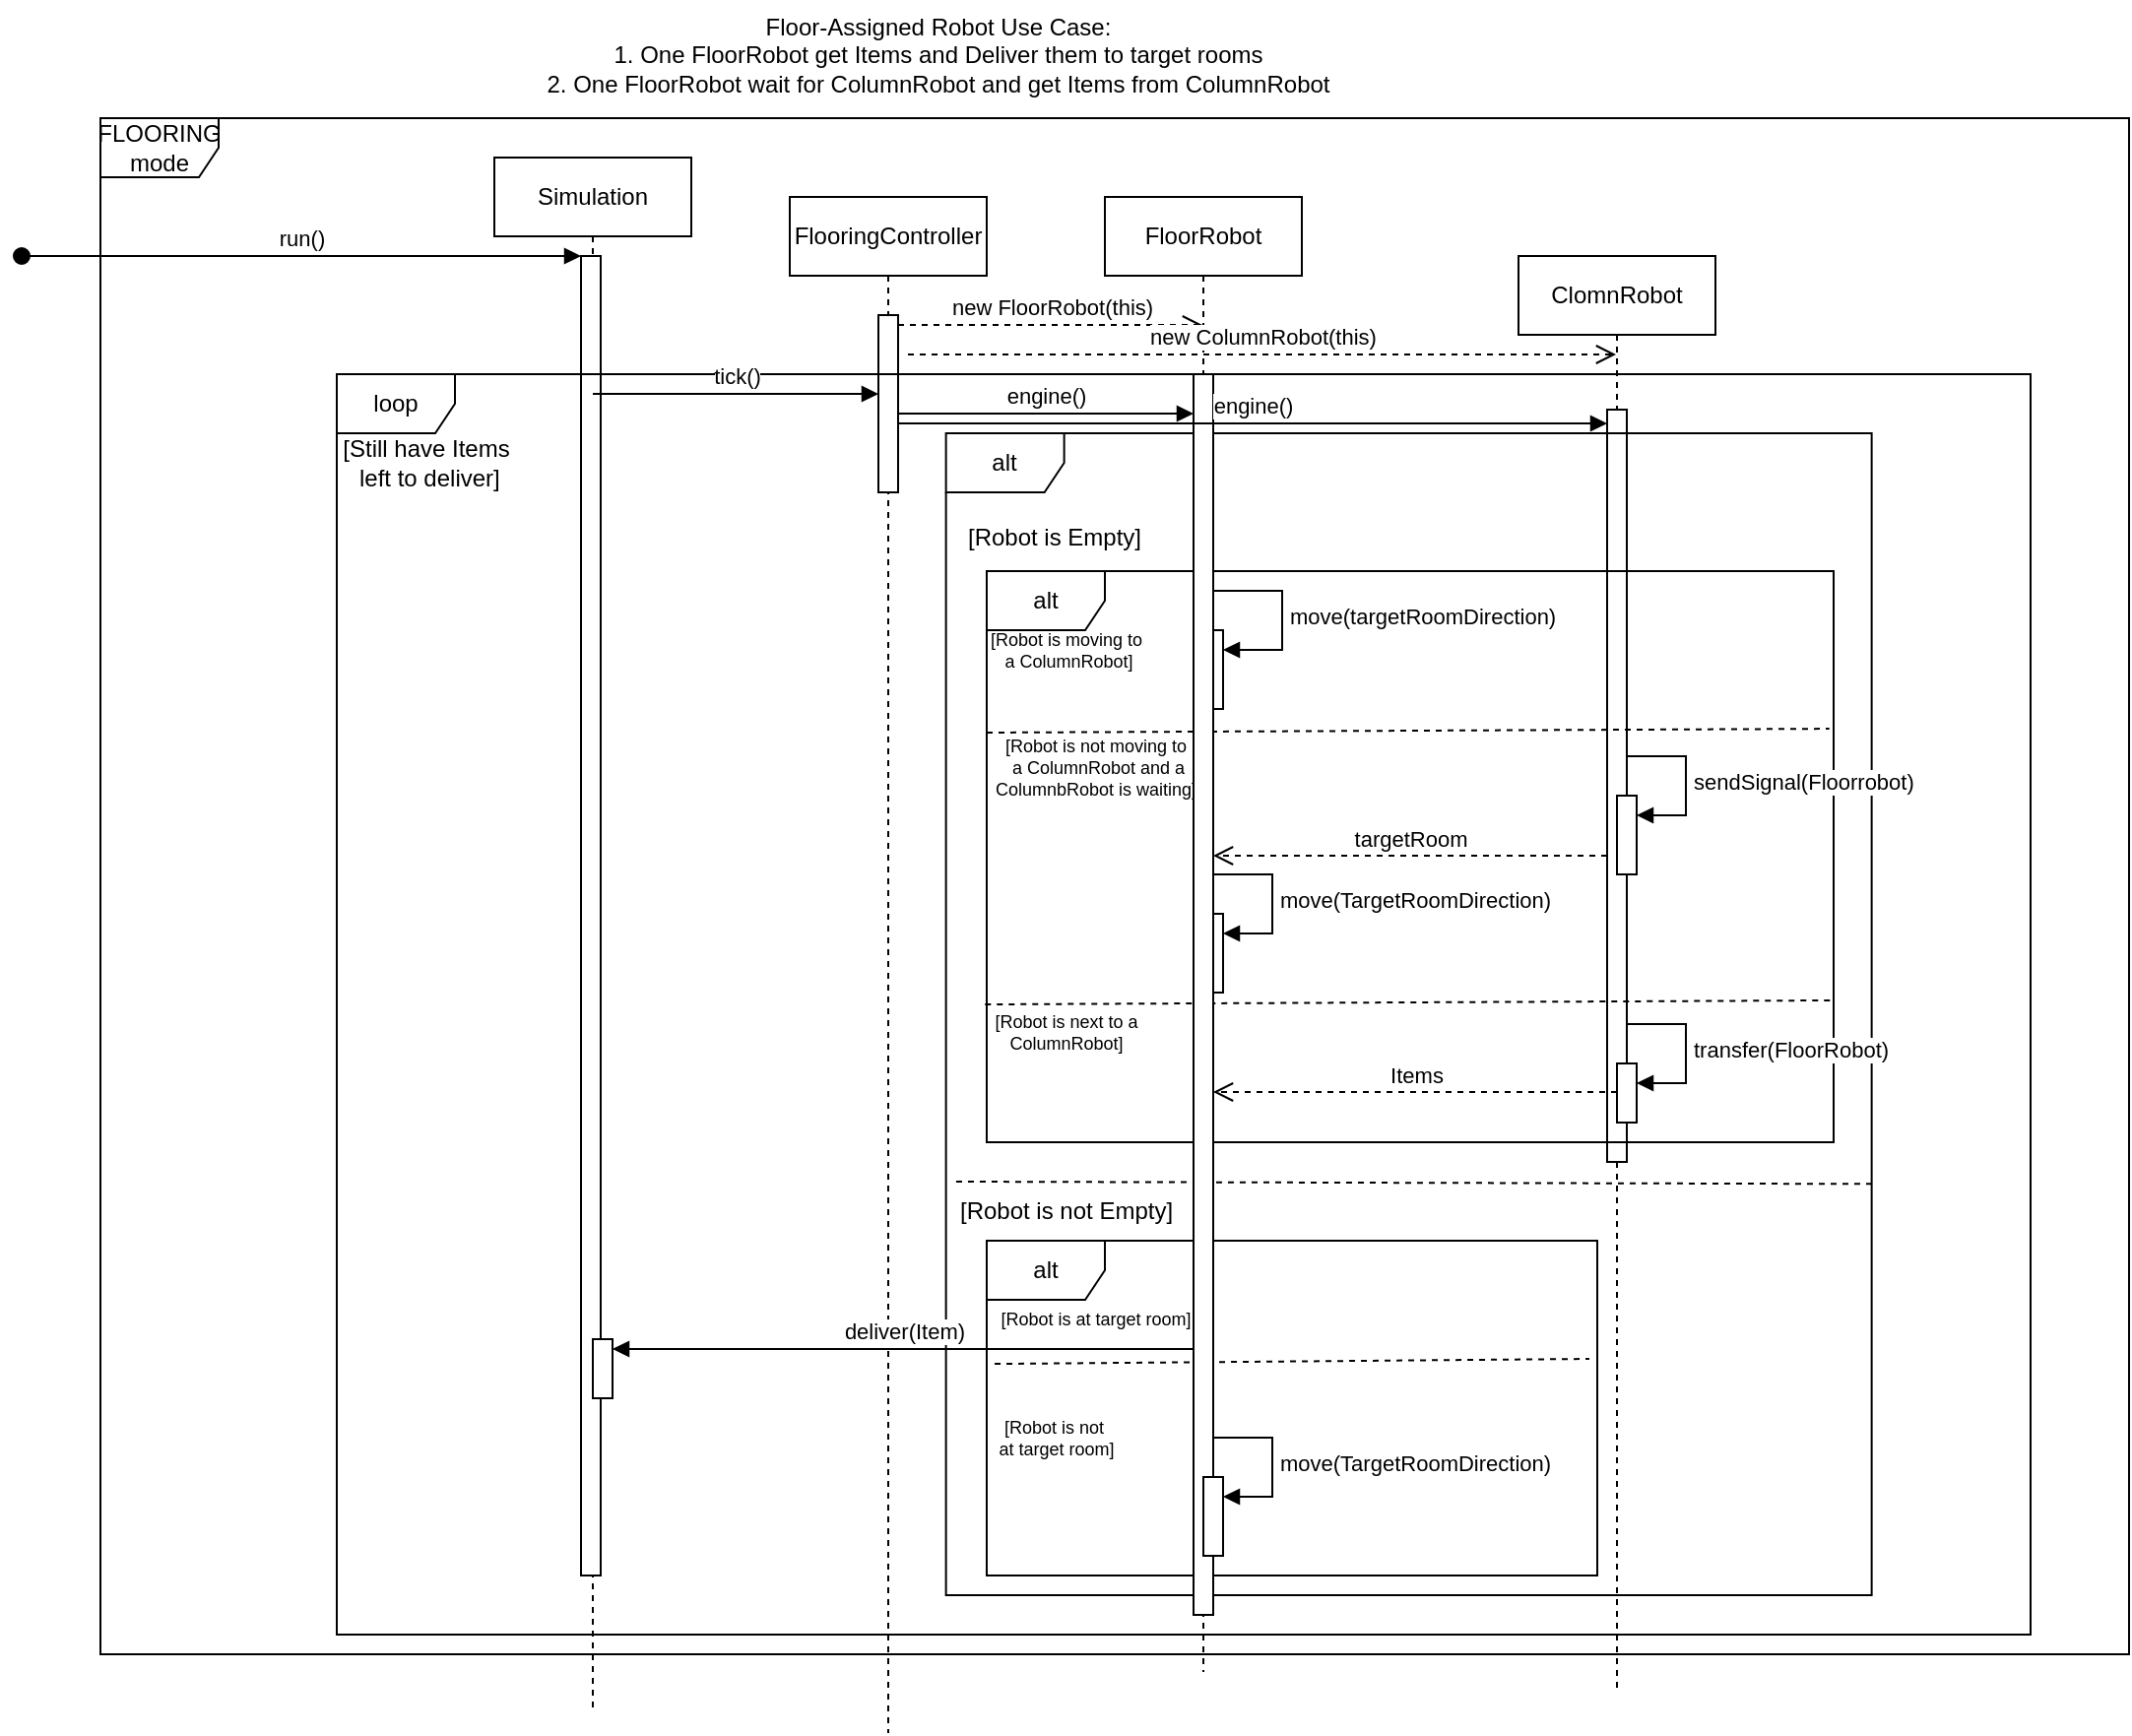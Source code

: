 <mxfile version="24.7.5">
  <diagram name="Page-1" id="7PToqkneeD9nZiC2fNRR">
    <mxGraphModel dx="2659" dy="980" grid="1" gridSize="10" guides="1" tooltips="1" connect="1" arrows="1" fold="1" page="1" pageScale="1" pageWidth="850" pageHeight="1100" math="0" shadow="0">
      <root>
        <mxCell id="0" />
        <mxCell id="1" parent="0" />
        <mxCell id="Y1eAxP1NSGM78JbsiO_W-12" value="ClomnRobot" style="shape=umlLifeline;perimeter=lifelinePerimeter;whiteSpace=wrap;html=1;container=1;dropTarget=0;collapsible=0;recursiveResize=0;outlineConnect=0;portConstraint=eastwest;newEdgeStyle={&quot;curved&quot;:0,&quot;rounded&quot;:0};" parent="1" vertex="1">
          <mxGeometry x="450" y="190" width="100" height="730" as="geometry" />
        </mxCell>
        <mxCell id="Y1eAxP1NSGM78JbsiO_W-22" value="" style="html=1;points=[[0,0,0,0,5],[0,1,0,0,-5],[1,0,0,0,5],[1,1,0,0,-5]];perimeter=orthogonalPerimeter;outlineConnect=0;targetShapes=umlLifeline;portConstraint=eastwest;newEdgeStyle={&quot;curved&quot;:0,&quot;rounded&quot;:0};" parent="1" vertex="1">
          <mxGeometry x="495" y="268" width="10" height="382" as="geometry" />
        </mxCell>
        <mxCell id="Y1eAxP1NSGM78JbsiO_W-1" value="FlooringController" style="shape=umlLifeline;perimeter=lifelinePerimeter;whiteSpace=wrap;html=1;container=1;dropTarget=0;collapsible=0;recursiveResize=0;outlineConnect=0;portConstraint=eastwest;newEdgeStyle={&quot;curved&quot;:0,&quot;rounded&quot;:0};" parent="1" vertex="1">
          <mxGeometry x="80" y="160" width="100" height="780" as="geometry" />
        </mxCell>
        <mxCell id="Y1eAxP1NSGM78JbsiO_W-3" value="" style="html=1;points=[[0,0,0,0,5],[0,1,0,0,-5],[1,0,0,0,5],[1,1,0,0,-5]];perimeter=orthogonalPerimeter;outlineConnect=0;targetShapes=umlLifeline;portConstraint=eastwest;newEdgeStyle={&quot;curved&quot;:0,&quot;rounded&quot;:0};" parent="Y1eAxP1NSGM78JbsiO_W-1" vertex="1">
          <mxGeometry x="45" y="60" width="10" height="90" as="geometry" />
        </mxCell>
        <mxCell id="Y1eAxP1NSGM78JbsiO_W-2" value="Floor-Assigned Robot Use Case:&lt;div&gt;1. One FloorRobot get Items and Deliver them to target rooms&lt;/div&gt;&lt;div&gt;2. One FloorRobot wait for ColumnRobot and get Items from ColumnRobot&lt;/div&gt;&lt;div&gt;&lt;br&gt;&lt;/div&gt;" style="text;html=1;align=center;verticalAlign=middle;resizable=0;points=[];autosize=1;strokeColor=none;fillColor=none;" parent="1" vertex="1">
          <mxGeometry x="-55" y="60" width="420" height="70" as="geometry" />
        </mxCell>
        <mxCell id="Y1eAxP1NSGM78JbsiO_W-5" value="FloorRobot" style="shape=umlLifeline;perimeter=lifelinePerimeter;whiteSpace=wrap;html=1;container=0;dropTarget=0;collapsible=0;recursiveResize=0;outlineConnect=0;portConstraint=eastwest;newEdgeStyle={&quot;curved&quot;:0,&quot;rounded&quot;:0};" parent="1" vertex="1">
          <mxGeometry x="240" y="160" width="100" height="749" as="geometry" />
        </mxCell>
        <mxCell id="Y1eAxP1NSGM78JbsiO_W-7" value="engine()" style="html=1;verticalAlign=bottom;endArrow=block;curved=0;rounded=0;entryX=0;entryY=0;entryDx=0;entryDy=5;" parent="1" edge="1">
          <mxGeometry relative="1" as="geometry">
            <mxPoint x="135" y="270.0" as="sourcePoint" />
            <mxPoint x="285" y="270.0" as="targetPoint" />
          </mxGeometry>
        </mxCell>
        <mxCell id="Y1eAxP1NSGM78JbsiO_W-9" value="alt" style="shape=umlFrame;whiteSpace=wrap;html=1;pointerEvents=0;" parent="1" vertex="1">
          <mxGeometry x="159.32" y="280" width="470" height="590" as="geometry" />
        </mxCell>
        <mxCell id="Y1eAxP1NSGM78JbsiO_W-10" value="[Robot is Empty]" style="text;html=1;align=center;verticalAlign=middle;resizable=0;points=[];autosize=1;strokeColor=none;fillColor=none;" parent="1" vertex="1">
          <mxGeometry x="159.318" y="318" width="110" height="30" as="geometry" />
        </mxCell>
        <mxCell id="Y1eAxP1NSGM78JbsiO_W-14" value="alt" style="shape=umlFrame;whiteSpace=wrap;html=1;pointerEvents=0;" parent="1" vertex="1">
          <mxGeometry x="180" y="350" width="430" height="290" as="geometry" />
        </mxCell>
        <mxCell id="Y1eAxP1NSGM78JbsiO_W-15" value="[Robot is moving to&lt;div style=&quot;font-size: 9px;&quot;&gt;&amp;nbsp;a ColumnRobot]&lt;/div&gt;" style="text;html=1;align=center;verticalAlign=middle;resizable=0;points=[];autosize=1;strokeColor=none;fillColor=none;fontSize=9;fontFamily=Helvetica;fontColor=default;" parent="1" vertex="1">
          <mxGeometry x="170" y="370" width="100" height="40" as="geometry" />
        </mxCell>
        <mxCell id="Y1eAxP1NSGM78JbsiO_W-16" value="" style="html=1;points=[[0,0,0,0,5],[0,1,0,0,-5],[1,0,0,0,5],[1,1,0,0,-5]];perimeter=orthogonalPerimeter;outlineConnect=0;targetShapes=umlLifeline;portConstraint=eastwest;newEdgeStyle={&quot;curved&quot;:0,&quot;rounded&quot;:0};" parent="1" vertex="1">
          <mxGeometry x="290" y="380" width="10" height="40" as="geometry" />
        </mxCell>
        <mxCell id="Y1eAxP1NSGM78JbsiO_W-17" value="move(targetRoomDirection)" style="html=1;align=left;spacingLeft=2;endArrow=block;rounded=0;edgeStyle=orthogonalEdgeStyle;curved=0;rounded=0;" parent="1" target="Y1eAxP1NSGM78JbsiO_W-16" edge="1">
          <mxGeometry relative="1" as="geometry">
            <mxPoint x="295" y="360" as="sourcePoint" />
            <Array as="points">
              <mxPoint x="330" y="360" />
              <mxPoint x="330" y="390" />
            </Array>
            <mxPoint x="415" y="370" as="targetPoint" />
          </mxGeometry>
        </mxCell>
        <mxCell id="Y1eAxP1NSGM78JbsiO_W-18" value="" style="endArrow=none;dashed=1;html=1;rounded=0;exitX=0.007;exitY=0.475;exitDx=0;exitDy=0;exitPerimeter=0;entryX=0.995;entryY=0.276;entryDx=0;entryDy=0;entryPerimeter=0;" parent="1" target="Y1eAxP1NSGM78JbsiO_W-14" edge="1">
          <mxGeometry width="50" height="50" relative="1" as="geometry">
            <mxPoint x="180.0" y="432" as="sourcePoint" />
            <mxPoint x="579" y="432" as="targetPoint" />
          </mxGeometry>
        </mxCell>
        <mxCell id="Y1eAxP1NSGM78JbsiO_W-19" value="[Robot is not moving to&lt;div style=&quot;font-size: 9px;&quot;&gt;&amp;nbsp;a ColumnRobot and a&lt;/div&gt;&lt;div style=&quot;font-size: 9px;&quot;&gt;ColumnbRobot is waiting]&lt;/div&gt;" style="text;html=1;align=center;verticalAlign=middle;resizable=0;points=[];autosize=1;strokeColor=none;fillColor=none;fontSize=9;fontFamily=Helvetica;fontColor=default;" parent="1" vertex="1">
          <mxGeometry x="170" y="425" width="130" height="50" as="geometry" />
        </mxCell>
        <mxCell id="Y1eAxP1NSGM78JbsiO_W-20" value="" style="html=1;points=[[0,0,0,0,5],[0,1,0,0,-5],[1,0,0,0,5],[1,1,0,0,-5]];perimeter=orthogonalPerimeter;outlineConnect=0;targetShapes=umlLifeline;portConstraint=eastwest;newEdgeStyle={&quot;curved&quot;:0,&quot;rounded&quot;:0};" parent="1" vertex="1">
          <mxGeometry x="290" y="524" width="10" height="40" as="geometry" />
        </mxCell>
        <mxCell id="Y1eAxP1NSGM78JbsiO_W-21" value="move(TargetRoomDirection)" style="html=1;align=left;spacingLeft=2;endArrow=block;rounded=0;edgeStyle=orthogonalEdgeStyle;curved=0;rounded=0;" parent="1" target="Y1eAxP1NSGM78JbsiO_W-20" edge="1">
          <mxGeometry relative="1" as="geometry">
            <mxPoint x="295" y="504" as="sourcePoint" />
            <Array as="points">
              <mxPoint x="325" y="534" />
            </Array>
          </mxGeometry>
        </mxCell>
        <mxCell id="Y1eAxP1NSGM78JbsiO_W-24" value="" style="html=1;points=[[0,0,0,0,5],[0,1,0,0,-5],[1,0,0,0,5],[1,1,0,0,-5]];perimeter=orthogonalPerimeter;outlineConnect=0;targetShapes=umlLifeline;portConstraint=eastwest;newEdgeStyle={&quot;curved&quot;:0,&quot;rounded&quot;:0};" parent="1" vertex="1">
          <mxGeometry x="500" y="464" width="10" height="40" as="geometry" />
        </mxCell>
        <mxCell id="Y1eAxP1NSGM78JbsiO_W-25" value="sendSignal(Floorrobot)" style="html=1;align=left;spacingLeft=2;endArrow=block;rounded=0;edgeStyle=orthogonalEdgeStyle;curved=0;rounded=0;" parent="1" target="Y1eAxP1NSGM78JbsiO_W-24" edge="1">
          <mxGeometry relative="1" as="geometry">
            <mxPoint x="505" y="444" as="sourcePoint" />
            <Array as="points">
              <mxPoint x="535" y="474" />
            </Array>
          </mxGeometry>
        </mxCell>
        <mxCell id="Y1eAxP1NSGM78JbsiO_W-26" value="targetRoom" style="html=1;verticalAlign=bottom;endArrow=open;dashed=1;endSize=8;curved=0;rounded=0;" parent="1" target="Y1eAxP1NSGM78JbsiO_W-6" edge="1">
          <mxGeometry relative="1" as="geometry">
            <mxPoint x="495" y="494.5" as="sourcePoint" />
            <mxPoint x="415" y="494.5" as="targetPoint" />
          </mxGeometry>
        </mxCell>
        <mxCell id="Y1eAxP1NSGM78JbsiO_W-27" value="" style="endArrow=none;dashed=1;html=1;rounded=0;exitX=-0.002;exitY=0.769;exitDx=0;exitDy=0;exitPerimeter=0;entryX=0.998;entryY=0.762;entryDx=0;entryDy=0;entryPerimeter=0;" parent="1" edge="1">
          <mxGeometry width="50" height="50" relative="1" as="geometry">
            <mxPoint x="179.14" y="570.01" as="sourcePoint" />
            <mxPoint x="609.14" y="567.98" as="targetPoint" />
          </mxGeometry>
        </mxCell>
        <mxCell id="Y1eAxP1NSGM78JbsiO_W-28" value="[Robot is next to a&lt;div&gt;&lt;span style=&quot;background-color: initial;&quot;&gt;ColumnRobot]&lt;/span&gt;&lt;/div&gt;" style="text;html=1;align=center;verticalAlign=middle;resizable=0;points=[];autosize=1;strokeColor=none;fillColor=none;fontSize=9;fontFamily=Helvetica;fontColor=default;" parent="1" vertex="1">
          <mxGeometry x="170" y="564" width="100" height="40" as="geometry" />
        </mxCell>
        <mxCell id="Y1eAxP1NSGM78JbsiO_W-29" value="" style="html=1;points=[[0,0,0,0,5],[0,1,0,0,-5],[1,0,0,0,5],[1,1,0,0,-5]];perimeter=orthogonalPerimeter;outlineConnect=0;targetShapes=umlLifeline;portConstraint=eastwest;newEdgeStyle={&quot;curved&quot;:0,&quot;rounded&quot;:0};" parent="1" vertex="1">
          <mxGeometry x="500" y="600" width="10" height="30" as="geometry" />
        </mxCell>
        <mxCell id="Y1eAxP1NSGM78JbsiO_W-30" value="transfer(FloorRobot)" style="html=1;align=left;spacingLeft=2;endArrow=block;rounded=0;edgeStyle=orthogonalEdgeStyle;curved=0;rounded=0;" parent="1" target="Y1eAxP1NSGM78JbsiO_W-29" edge="1">
          <mxGeometry relative="1" as="geometry">
            <mxPoint x="505" y="580" as="sourcePoint" />
            <Array as="points">
              <mxPoint x="535" y="610" />
            </Array>
          </mxGeometry>
        </mxCell>
        <mxCell id="Y1eAxP1NSGM78JbsiO_W-31" value="Items" style="html=1;verticalAlign=bottom;endArrow=open;dashed=1;endSize=8;curved=0;rounded=0;" parent="1" target="Y1eAxP1NSGM78JbsiO_W-6" edge="1">
          <mxGeometry relative="1" as="geometry">
            <mxPoint x="500" y="614.5" as="sourcePoint" />
            <mxPoint x="420" y="614.5" as="targetPoint" />
          </mxGeometry>
        </mxCell>
        <mxCell id="Y1eAxP1NSGM78JbsiO_W-32" value="" style="endArrow=none;dashed=1;html=1;rounded=0;exitX=0.006;exitY=0.497;exitDx=0;exitDy=0;exitPerimeter=0;entryX=0.995;entryY=0.499;entryDx=0;entryDy=0;entryPerimeter=0;" parent="1" edge="1">
          <mxGeometry width="50" height="50" relative="1" as="geometry">
            <mxPoint x="164.49" y="660" as="sourcePoint" />
            <mxPoint x="629.32" y="661.18" as="targetPoint" />
          </mxGeometry>
        </mxCell>
        <mxCell id="Y1eAxP1NSGM78JbsiO_W-33" value="[Robot is not Empty]" style="text;html=1;align=center;verticalAlign=middle;resizable=0;points=[];autosize=1;strokeColor=none;fillColor=none;" parent="1" vertex="1">
          <mxGeometry x="154.998" y="660" width="130" height="30" as="geometry" />
        </mxCell>
        <mxCell id="Y1eAxP1NSGM78JbsiO_W-34" value="Simulation" style="shape=umlLifeline;perimeter=lifelinePerimeter;whiteSpace=wrap;html=1;container=1;dropTarget=0;collapsible=0;recursiveResize=0;outlineConnect=0;portConstraint=eastwest;newEdgeStyle={&quot;curved&quot;:0,&quot;rounded&quot;:0};" parent="1" vertex="1">
          <mxGeometry x="-70" y="140" width="100" height="790" as="geometry" />
        </mxCell>
        <mxCell id="Y1eAxP1NSGM78JbsiO_W-35" value="" style="html=1;points=[[0,0,0,0,5],[0,1,0,0,-5],[1,0,0,0,5],[1,1,0,0,-5]];perimeter=orthogonalPerimeter;outlineConnect=0;targetShapes=umlLifeline;portConstraint=eastwest;newEdgeStyle={&quot;curved&quot;:0,&quot;rounded&quot;:0};" parent="Y1eAxP1NSGM78JbsiO_W-34" vertex="1">
          <mxGeometry x="44" y="50" width="10" height="670" as="geometry" />
        </mxCell>
        <mxCell id="Y1eAxP1NSGM78JbsiO_W-36" value="run()" style="html=1;verticalAlign=bottom;startArrow=oval;endArrow=block;startSize=8;curved=0;rounded=0;" parent="Y1eAxP1NSGM78JbsiO_W-34" edge="1">
          <mxGeometry relative="1" as="geometry">
            <mxPoint x="-240" y="50" as="sourcePoint" />
            <mxPoint x="44" y="50" as="targetPoint" />
          </mxGeometry>
        </mxCell>
        <mxCell id="Y1eAxP1NSGM78JbsiO_W-40" value="" style="html=1;points=[[0,0,0,0,5],[0,1,0,0,-5],[1,0,0,0,5],[1,1,0,0,-5]];perimeter=orthogonalPerimeter;outlineConnect=0;targetShapes=umlLifeline;portConstraint=eastwest;newEdgeStyle={&quot;curved&quot;:0,&quot;rounded&quot;:0};" parent="Y1eAxP1NSGM78JbsiO_W-34" vertex="1">
          <mxGeometry x="50" y="600" width="10" height="30" as="geometry" />
        </mxCell>
        <mxCell id="Y1eAxP1NSGM78JbsiO_W-38" value="alt" style="shape=umlFrame;whiteSpace=wrap;html=1;pointerEvents=0;" parent="1" vertex="1">
          <mxGeometry x="180" y="690" width="310" height="170" as="geometry" />
        </mxCell>
        <mxCell id="Y1eAxP1NSGM78JbsiO_W-39" value="[Robot is at target room&lt;span style=&quot;background-color: initial;&quot;&gt;]&lt;/span&gt;" style="text;html=1;align=center;verticalAlign=middle;resizable=0;points=[];autosize=1;strokeColor=none;fillColor=none;fontSize=9;fontFamily=Helvetica;fontColor=default;" parent="1" vertex="1">
          <mxGeometry x="175" y="720" width="120" height="20" as="geometry" />
        </mxCell>
        <mxCell id="Y1eAxP1NSGM78JbsiO_W-41" value="deliver(Item)" style="html=1;verticalAlign=bottom;endArrow=block;curved=0;rounded=0;entryX=1;entryY=0;entryDx=0;entryDy=5;" parent="1" target="Y1eAxP1NSGM78JbsiO_W-40" edge="1">
          <mxGeometry relative="1" as="geometry">
            <mxPoint x="285" y="745" as="sourcePoint" />
          </mxGeometry>
        </mxCell>
        <mxCell id="Y1eAxP1NSGM78JbsiO_W-43" value="" style="endArrow=none;dashed=1;html=1;rounded=0;exitX=0.013;exitY=0.368;exitDx=0;exitDy=0;exitPerimeter=0;entryX=0.987;entryY=0.353;entryDx=0;entryDy=0;entryPerimeter=0;" parent="1" source="Y1eAxP1NSGM78JbsiO_W-38" target="Y1eAxP1NSGM78JbsiO_W-38" edge="1">
          <mxGeometry width="50" height="50" relative="1" as="geometry">
            <mxPoint x="400" y="660" as="sourcePoint" />
            <mxPoint x="486" y="771" as="targetPoint" />
          </mxGeometry>
        </mxCell>
        <mxCell id="Y1eAxP1NSGM78JbsiO_W-44" value="[Robot is not&amp;nbsp;&lt;div&gt;at target room&lt;span style=&quot;background-color: initial;&quot;&gt;]&lt;/span&gt;&lt;/div&gt;" style="text;html=1;align=center;verticalAlign=middle;resizable=0;points=[];autosize=1;strokeColor=none;fillColor=none;fontSize=9;fontFamily=Helvetica;fontColor=default;" parent="1" vertex="1">
          <mxGeometry x="175" y="770" width="80" height="40" as="geometry" />
        </mxCell>
        <mxCell id="Y1eAxP1NSGM78JbsiO_W-6" value="" style="html=1;points=[[0,0,0,0,5],[0,1,0,0,-5],[1,0,0,0,5],[1,1,0,0,-5]];perimeter=orthogonalPerimeter;outlineConnect=0;targetShapes=umlLifeline;portConstraint=eastwest;newEdgeStyle={&quot;curved&quot;:0,&quot;rounded&quot;:0};" parent="1" vertex="1">
          <mxGeometry x="285" y="250" width="10" height="630" as="geometry" />
        </mxCell>
        <mxCell id="Y1eAxP1NSGM78JbsiO_W-48" value="" style="html=1;points=[[0,0,0,0,5],[0,1,0,0,-5],[1,0,0,0,5],[1,1,0,0,-5]];perimeter=orthogonalPerimeter;outlineConnect=0;targetShapes=umlLifeline;portConstraint=eastwest;newEdgeStyle={&quot;curved&quot;:0,&quot;rounded&quot;:0};" parent="1" vertex="1">
          <mxGeometry x="290" y="810" width="10" height="40" as="geometry" />
        </mxCell>
        <mxCell id="Y1eAxP1NSGM78JbsiO_W-49" value="move(TargetRoomDirection)" style="html=1;align=left;spacingLeft=2;endArrow=block;rounded=0;edgeStyle=orthogonalEdgeStyle;curved=0;rounded=0;" parent="1" target="Y1eAxP1NSGM78JbsiO_W-48" edge="1">
          <mxGeometry relative="1" as="geometry">
            <mxPoint x="295" y="790" as="sourcePoint" />
            <Array as="points">
              <mxPoint x="325" y="820" />
            </Array>
          </mxGeometry>
        </mxCell>
        <mxCell id="Y1eAxP1NSGM78JbsiO_W-50" value="new FloorRobot(this)" style="html=1;verticalAlign=bottom;endArrow=open;dashed=1;endSize=8;curved=0;rounded=0;exitX=1;exitY=0;exitDx=0;exitDy=5;exitPerimeter=0;" parent="1" source="Y1eAxP1NSGM78JbsiO_W-3" target="Y1eAxP1NSGM78JbsiO_W-5" edge="1">
          <mxGeometry relative="1" as="geometry">
            <mxPoint x="470" y="520" as="sourcePoint" />
            <mxPoint x="390" y="520" as="targetPoint" />
          </mxGeometry>
        </mxCell>
        <mxCell id="Y1eAxP1NSGM78JbsiO_W-52" value="new ColumnRobot(this)" style="html=1;verticalAlign=bottom;endArrow=open;dashed=1;endSize=8;curved=0;rounded=0;" parent="1" target="Y1eAxP1NSGM78JbsiO_W-12" edge="1">
          <mxGeometry relative="1" as="geometry">
            <mxPoint x="140" y="240" as="sourcePoint" />
            <mxPoint x="300" y="235" as="targetPoint" />
          </mxGeometry>
        </mxCell>
        <mxCell id="Y1eAxP1NSGM78JbsiO_W-53" value="loop" style="shape=umlFrame;whiteSpace=wrap;html=1;pointerEvents=0;" parent="1" vertex="1">
          <mxGeometry x="-150" y="250" width="860" height="640" as="geometry" />
        </mxCell>
        <mxCell id="Y1eAxP1NSGM78JbsiO_W-23" value="engine()" style="html=1;verticalAlign=bottom;endArrow=block;curved=0;rounded=0;exitX=0.55;exitY=0.202;exitDx=0;exitDy=0;exitPerimeter=0;" parent="1" edge="1">
          <mxGeometry relative="1" as="geometry">
            <mxPoint x="135" y="275.0" as="sourcePoint" />
            <mxPoint x="495" y="275.0" as="targetPoint" />
          </mxGeometry>
        </mxCell>
        <mxCell id="Y1eAxP1NSGM78JbsiO_W-37" value="tick()" style="html=1;verticalAlign=bottom;endArrow=block;curved=0;rounded=0;" parent="1" edge="1">
          <mxGeometry width="80" relative="1" as="geometry">
            <mxPoint x="-20" y="260" as="sourcePoint" />
            <mxPoint x="125" y="260" as="targetPoint" />
          </mxGeometry>
        </mxCell>
        <mxCell id="Y1eAxP1NSGM78JbsiO_W-54" value="[Still have Items&lt;div&gt;&amp;nbsp;left to deliver]&lt;/div&gt;" style="text;html=1;align=center;verticalAlign=middle;resizable=0;points=[];autosize=1;strokeColor=none;fillColor=none;" parent="1" vertex="1">
          <mxGeometry x="-160.002" y="275" width="110" height="40" as="geometry" />
        </mxCell>
        <mxCell id="Y1eAxP1NSGM78JbsiO_W-55" value="FLOORING mode" style="shape=umlFrame;whiteSpace=wrap;html=1;pointerEvents=0;" parent="1" vertex="1">
          <mxGeometry x="-270" y="120" width="1030" height="780" as="geometry" />
        </mxCell>
      </root>
    </mxGraphModel>
  </diagram>
</mxfile>
